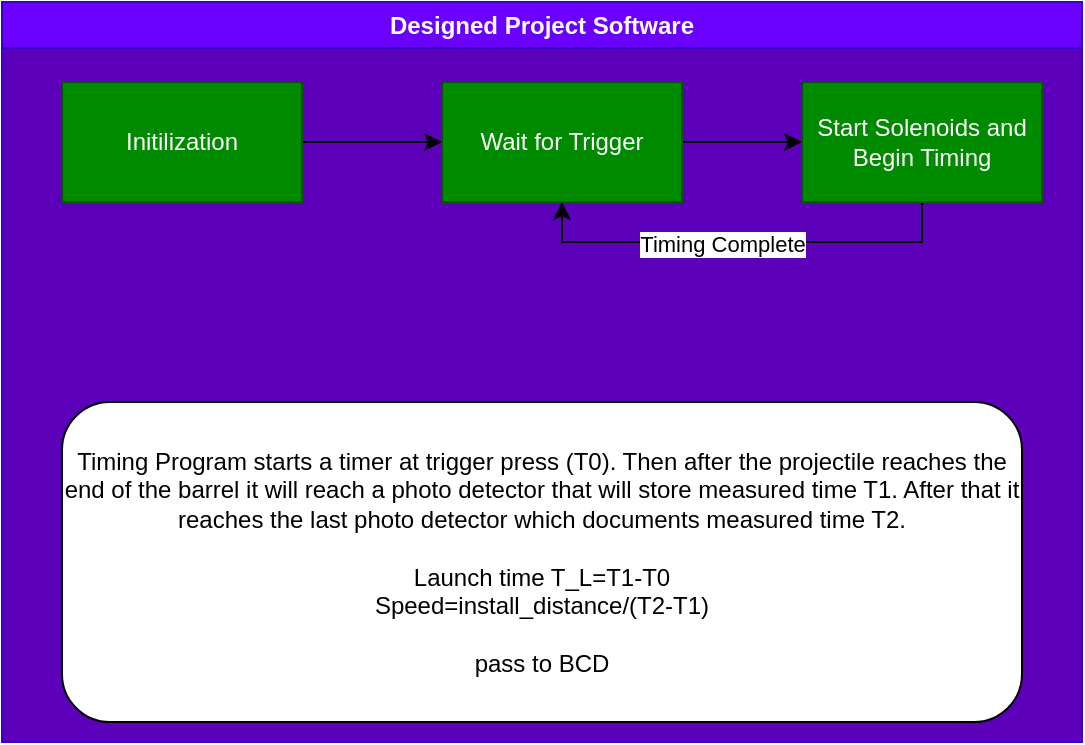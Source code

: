 <mxfile version="21.7.5" type="device">
  <diagram name="Page-1" id="_POungGLw3vmARvK6uqu">
    <mxGraphModel dx="1418" dy="828" grid="1" gridSize="10" guides="1" tooltips="1" connect="1" arrows="1" fold="1" page="1" pageScale="1" pageWidth="850" pageHeight="1100" math="0" shadow="0">
      <root>
        <mxCell id="0" />
        <mxCell id="1" parent="0" />
        <mxCell id="ymmCJjSlO44JO2tK2LS7-1" value="Designed Project Software" style="swimlane;whiteSpace=wrap;html=1;fillColor=#6a00ff;fontColor=#ffffff;strokeColor=#3700CC;gradientColor=none;rounded=0;shadow=0;glass=0;swimlaneFillColor=#5D00BA;" parent="1" vertex="1">
          <mxGeometry x="120" y="120" width="540" height="370" as="geometry" />
        </mxCell>
        <mxCell id="uDEKzufgYO-_LSpI3eap-4" style="edgeStyle=orthogonalEdgeStyle;rounded=0;orthogonalLoop=1;jettySize=auto;html=1;exitX=1;exitY=0.5;exitDx=0;exitDy=0;" parent="ymmCJjSlO44JO2tK2LS7-1" source="uDEKzufgYO-_LSpI3eap-1" target="uDEKzufgYO-_LSpI3eap-3" edge="1">
          <mxGeometry relative="1" as="geometry" />
        </mxCell>
        <mxCell id="uDEKzufgYO-_LSpI3eap-1" value="Initilization" style="rounded=0;whiteSpace=wrap;html=1;fillColor=#008a00;fontColor=#ffffff;strokeColor=#005700;" parent="ymmCJjSlO44JO2tK2LS7-1" vertex="1">
          <mxGeometry x="30" y="40" width="120" height="60" as="geometry" />
        </mxCell>
        <mxCell id="uDEKzufgYO-_LSpI3eap-6" style="edgeStyle=orthogonalEdgeStyle;rounded=0;orthogonalLoop=1;jettySize=auto;html=1;exitX=1;exitY=0.5;exitDx=0;exitDy=0;" parent="ymmCJjSlO44JO2tK2LS7-1" source="uDEKzufgYO-_LSpI3eap-3" target="uDEKzufgYO-_LSpI3eap-5" edge="1">
          <mxGeometry relative="1" as="geometry" />
        </mxCell>
        <mxCell id="uDEKzufgYO-_LSpI3eap-3" value="Wait for Trigger" style="rounded=0;whiteSpace=wrap;html=1;fillColor=#008a00;fontColor=#ffffff;strokeColor=#005700;" parent="ymmCJjSlO44JO2tK2LS7-1" vertex="1">
          <mxGeometry x="220" y="40" width="120" height="60" as="geometry" />
        </mxCell>
        <mxCell id="uDEKzufgYO-_LSpI3eap-7" style="edgeStyle=orthogonalEdgeStyle;rounded=0;orthogonalLoop=1;jettySize=auto;html=1;exitX=0.5;exitY=1;exitDx=0;exitDy=0;entryX=0.5;entryY=1;entryDx=0;entryDy=0;" parent="ymmCJjSlO44JO2tK2LS7-1" source="uDEKzufgYO-_LSpI3eap-5" target="uDEKzufgYO-_LSpI3eap-3" edge="1">
          <mxGeometry relative="1" as="geometry" />
        </mxCell>
        <mxCell id="uDEKzufgYO-_LSpI3eap-8" value="Timing Complete" style="edgeLabel;html=1;align=center;verticalAlign=middle;resizable=0;points=[];" parent="uDEKzufgYO-_LSpI3eap-7" vertex="1" connectable="0">
          <mxGeometry x="0.09" y="1" relative="1" as="geometry">
            <mxPoint as="offset" />
          </mxGeometry>
        </mxCell>
        <mxCell id="uDEKzufgYO-_LSpI3eap-5" value="Start Solenoids and Begin Timing" style="rounded=0;whiteSpace=wrap;html=1;fillColor=#008a00;fontColor=#ffffff;strokeColor=#005700;" parent="ymmCJjSlO44JO2tK2LS7-1" vertex="1">
          <mxGeometry x="400" y="40" width="120" height="60" as="geometry" />
        </mxCell>
        <mxCell id="uDEKzufgYO-_LSpI3eap-9" value="Timing Program starts a timer at trigger press (T0). Then after the projectile reaches the end of the barrel it will reach a photo detector that will store measured time T1. After that it reaches the last photo detector which documents measured time T2.&lt;br&gt;&lt;br&gt;Launch time T_L=T1-T0&lt;br&gt;Speed=install_distance/(T2-T1)&lt;br&gt;&lt;br&gt;pass to BCD" style="rounded=1;whiteSpace=wrap;html=1;" parent="ymmCJjSlO44JO2tK2LS7-1" vertex="1">
          <mxGeometry x="30" y="200" width="480" height="160" as="geometry" />
        </mxCell>
      </root>
    </mxGraphModel>
  </diagram>
</mxfile>
